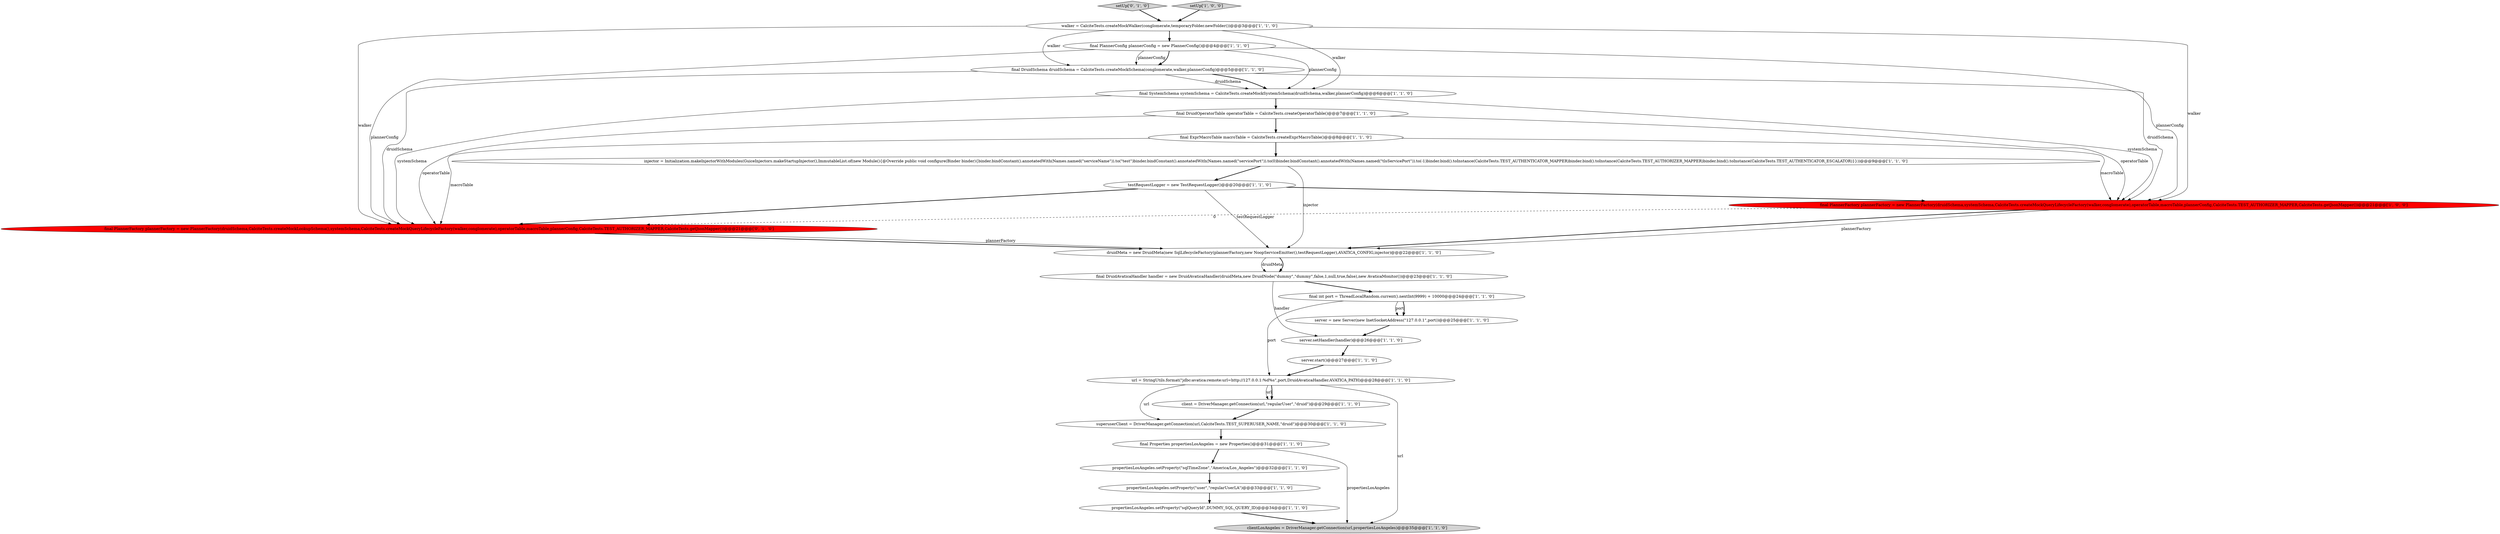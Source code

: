 digraph {
14 [style = filled, label = "druidMeta = new DruidMeta(new SqlLifecycleFactory(plannerFactory,new NoopServiceEmitter(),testRequestLogger),AVATICA_CONFIG,injector)@@@22@@@['1', '1', '0']", fillcolor = white, shape = ellipse image = "AAA0AAABBB1BBB"];
10 [style = filled, label = "final PlannerFactory plannerFactory = new PlannerFactory(druidSchema,systemSchema,CalciteTests.createMockQueryLifecycleFactory(walker,conglomerate),operatorTable,macroTable,plannerConfig,CalciteTests.TEST_AUTHORIZER_MAPPER,CalciteTests.getJsonMapper())@@@21@@@['1', '0', '0']", fillcolor = red, shape = ellipse image = "AAA1AAABBB1BBB"];
5 [style = filled, label = "superuserClient = DriverManager.getConnection(url,CalciteTests.TEST_SUPERUSER_NAME,\"druid\")@@@30@@@['1', '1', '0']", fillcolor = white, shape = ellipse image = "AAA0AAABBB1BBB"];
8 [style = filled, label = "walker = CalciteTests.createMockWalker(conglomerate,temporaryFolder.newFolder())@@@3@@@['1', '1', '0']", fillcolor = white, shape = ellipse image = "AAA0AAABBB1BBB"];
13 [style = filled, label = "final Properties propertiesLosAngeles = new Properties()@@@31@@@['1', '1', '0']", fillcolor = white, shape = ellipse image = "AAA0AAABBB1BBB"];
4 [style = filled, label = "clientLosAngeles = DriverManager.getConnection(url,propertiesLosAngeles)@@@35@@@['1', '1', '0']", fillcolor = lightgray, shape = ellipse image = "AAA0AAABBB1BBB"];
20 [style = filled, label = "final ExprMacroTable macroTable = CalciteTests.createExprMacroTable()@@@8@@@['1', '1', '0']", fillcolor = white, shape = ellipse image = "AAA0AAABBB1BBB"];
11 [style = filled, label = "final int port = ThreadLocalRandom.current().nextInt(9999) + 10000@@@24@@@['1', '1', '0']", fillcolor = white, shape = ellipse image = "AAA0AAABBB1BBB"];
17 [style = filled, label = "propertiesLosAngeles.setProperty(\"user\",\"regularUserLA\")@@@33@@@['1', '1', '0']", fillcolor = white, shape = ellipse image = "AAA0AAABBB1BBB"];
23 [style = filled, label = "server.setHandler(handler)@@@26@@@['1', '1', '0']", fillcolor = white, shape = ellipse image = "AAA0AAABBB1BBB"];
24 [style = filled, label = "setUp['0', '1', '0']", fillcolor = lightgray, shape = diamond image = "AAA0AAABBB2BBB"];
9 [style = filled, label = "injector = Initialization.makeInjectorWithModules(GuiceInjectors.makeStartupInjector(),ImmutableList.of(new Module(){@Override public void configure(Binder binder){binder.bindConstant().annotatedWith(Names.named(\"serviceName\")).to(\"test\")binder.bindConstant().annotatedWith(Names.named(\"servicePort\")).to(0)binder.bindConstant().annotatedWith(Names.named(\"tlsServicePort\")).to(-1)binder.bind().toInstance(CalciteTests.TEST_AUTHENTICATOR_MAPPER)binder.bind().toInstance(CalciteTests.TEST_AUTHORIZER_MAPPER)binder.bind().toInstance(CalciteTests.TEST_AUTHENTICATOR_ESCALATOR)}}))@@@9@@@['1', '1', '0']", fillcolor = white, shape = ellipse image = "AAA0AAABBB1BBB"];
19 [style = filled, label = "final SystemSchema systemSchema = CalciteTests.createMockSystemSchema(druidSchema,walker,plannerConfig)@@@6@@@['1', '1', '0']", fillcolor = white, shape = ellipse image = "AAA0AAABBB1BBB"];
25 [style = filled, label = "final PlannerFactory plannerFactory = new PlannerFactory(druidSchema,CalciteTests.createMockLookupSchema(),systemSchema,CalciteTests.createMockQueryLifecycleFactory(walker,conglomerate),operatorTable,macroTable,plannerConfig,CalciteTests.TEST_AUTHORIZER_MAPPER,CalciteTests.getJsonMapper())@@@21@@@['0', '1', '0']", fillcolor = red, shape = ellipse image = "AAA1AAABBB2BBB"];
1 [style = filled, label = "final DruidSchema druidSchema = CalciteTests.createMockSchema(conglomerate,walker,plannerConfig)@@@5@@@['1', '1', '0']", fillcolor = white, shape = ellipse image = "AAA0AAABBB1BBB"];
21 [style = filled, label = "final DruidAvaticaHandler handler = new DruidAvaticaHandler(druidMeta,new DruidNode(\"dummy\",\"dummy\",false,1,null,true,false),new AvaticaMonitor())@@@23@@@['1', '1', '0']", fillcolor = white, shape = ellipse image = "AAA0AAABBB1BBB"];
6 [style = filled, label = "final PlannerConfig plannerConfig = new PlannerConfig()@@@4@@@['1', '1', '0']", fillcolor = white, shape = ellipse image = "AAA0AAABBB1BBB"];
3 [style = filled, label = "url = StringUtils.format(\"jdbc:avatica:remote:url=http://127.0.0.1:%d%s\",port,DruidAvaticaHandler.AVATICA_PATH)@@@28@@@['1', '1', '0']", fillcolor = white, shape = ellipse image = "AAA0AAABBB1BBB"];
16 [style = filled, label = "server.start()@@@27@@@['1', '1', '0']", fillcolor = white, shape = ellipse image = "AAA0AAABBB1BBB"];
22 [style = filled, label = "server = new Server(new InetSocketAddress(\"127.0.0.1\",port))@@@25@@@['1', '1', '0']", fillcolor = white, shape = ellipse image = "AAA0AAABBB1BBB"];
2 [style = filled, label = "testRequestLogger = new TestRequestLogger()@@@20@@@['1', '1', '0']", fillcolor = white, shape = ellipse image = "AAA0AAABBB1BBB"];
15 [style = filled, label = "setUp['1', '0', '0']", fillcolor = lightgray, shape = diamond image = "AAA0AAABBB1BBB"];
7 [style = filled, label = "propertiesLosAngeles.setProperty(\"sqlTimeZone\",\"America/Los_Angeles\")@@@32@@@['1', '1', '0']", fillcolor = white, shape = ellipse image = "AAA0AAABBB1BBB"];
18 [style = filled, label = "propertiesLosAngeles.setProperty(\"sqlQueryId\",DUMMY_SQL_QUERY_ID)@@@34@@@['1', '1', '0']", fillcolor = white, shape = ellipse image = "AAA0AAABBB1BBB"];
0 [style = filled, label = "final DruidOperatorTable operatorTable = CalciteTests.createOperatorTable()@@@7@@@['1', '1', '0']", fillcolor = white, shape = ellipse image = "AAA0AAABBB1BBB"];
12 [style = filled, label = "client = DriverManager.getConnection(url,\"regularUser\",\"druid\")@@@29@@@['1', '1', '0']", fillcolor = white, shape = ellipse image = "AAA0AAABBB1BBB"];
16->3 [style = bold, label=""];
23->16 [style = bold, label=""];
6->1 [style = solid, label="plannerConfig"];
7->17 [style = bold, label=""];
19->10 [style = solid, label="systemSchema"];
12->5 [style = bold, label=""];
3->5 [style = solid, label="url"];
1->25 [style = solid, label="druidSchema"];
1->10 [style = solid, label="druidSchema"];
20->9 [style = bold, label=""];
9->2 [style = bold, label=""];
10->14 [style = bold, label=""];
3->12 [style = solid, label="url"];
8->1 [style = solid, label="walker"];
1->19 [style = solid, label="druidSchema"];
0->25 [style = solid, label="operatorTable"];
11->3 [style = solid, label="port"];
8->10 [style = solid, label="walker"];
8->6 [style = bold, label=""];
8->25 [style = solid, label="walker"];
25->14 [style = bold, label=""];
3->12 [style = bold, label=""];
2->10 [style = bold, label=""];
22->23 [style = bold, label=""];
6->19 [style = solid, label="plannerConfig"];
19->0 [style = bold, label=""];
20->25 [style = solid, label="macroTable"];
6->1 [style = bold, label=""];
11->22 [style = solid, label="port"];
18->4 [style = bold, label=""];
21->11 [style = bold, label=""];
14->21 [style = solid, label="druidMeta"];
3->4 [style = solid, label="url"];
13->7 [style = bold, label=""];
20->10 [style = solid, label="macroTable"];
5->13 [style = bold, label=""];
10->14 [style = solid, label="plannerFactory"];
19->25 [style = solid, label="systemSchema"];
25->14 [style = solid, label="plannerFactory"];
2->14 [style = solid, label="testRequestLogger"];
13->4 [style = solid, label="propertiesLosAngeles"];
11->22 [style = bold, label=""];
0->20 [style = bold, label=""];
6->25 [style = solid, label="plannerConfig"];
24->8 [style = bold, label=""];
1->19 [style = bold, label=""];
8->19 [style = solid, label="walker"];
6->10 [style = solid, label="plannerConfig"];
2->25 [style = bold, label=""];
21->23 [style = solid, label="handler"];
0->10 [style = solid, label="operatorTable"];
15->8 [style = bold, label=""];
14->21 [style = bold, label=""];
17->18 [style = bold, label=""];
9->14 [style = solid, label="injector"];
10->25 [style = dashed, label="0"];
}
